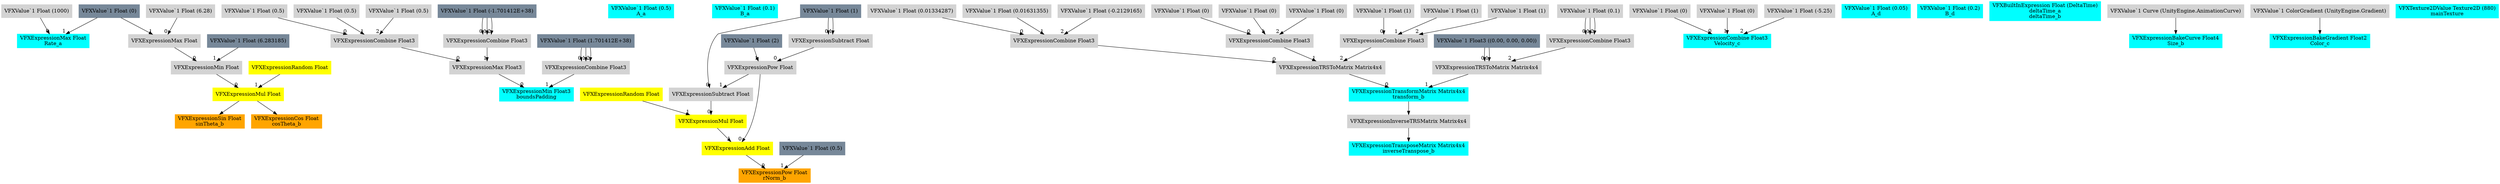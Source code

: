 digraph G {
node0 [shape="box" color="cyan" style="filled" label="VFXExpressionMax Float
Rate_a"]
node1 [shape="box" color="lightgray" style="filled" label="VFXValue`1 Float (1000)"]
node2 [shape="box" color="lightslategray" style="filled" label="VFXValue`1 Float (0)"]
node3 [shape="box" color="cyan" style="filled" label="VFXExpressionMin Float3
boundsPadding"]
node4 [shape="box" color="lightgray" style="filled" label="VFXExpressionMax Float3"]
node5 [shape="box" color="lightgray" style="filled" label="VFXExpressionCombine Float3"]
node6 [shape="box" color="lightgray" style="filled" label="VFXValue`1 Float (0.5)"]
node7 [shape="box" color="lightgray" style="filled" label="VFXValue`1 Float (0.5)"]
node8 [shape="box" color="lightgray" style="filled" label="VFXValue`1 Float (0.5)"]
node9 [shape="box" color="lightgray" style="filled" label="VFXExpressionCombine Float3"]
node10 [shape="box" color="lightslategray" style="filled" label="VFXValue`1 Float (-1.701412E+38)"]
node11 [shape="box" color="lightgray" style="filled" label="VFXExpressionCombine Float3"]
node12 [shape="box" color="lightslategray" style="filled" label="VFXValue`1 Float (1.701412E+38)"]
node13 [shape="box" color="cyan" style="filled" label="VFXValue`1 Float (0.5)
A_a"]
node14 [shape="box" color="cyan" style="filled" label="VFXValue`1 Float (0.1)
B_a"]
node15 [shape="box" color="orange" style="filled" label="VFXExpressionPow Float
rNorm_b"]
node16 [shape="box" color="yellow" style="filled" label="VFXExpressionAdd Float"]
node17 [shape="box" color="lightgray" style="filled" label="VFXExpressionPow Float"]
node18 [shape="box" color="lightgray" style="filled" label="VFXExpressionSubtract Float"]
node19 [shape="box" color="lightslategray" style="filled" label="VFXValue`1 Float (1)"]
node20 [shape="box" color="lightslategray" style="filled" label="VFXValue`1 Float (2)"]
node21 [shape="box" color="yellow" style="filled" label="VFXExpressionMul Float"]
node22 [shape="box" color="lightgray" style="filled" label="VFXExpressionSubtract Float"]
node23 [shape="box" color="yellow" style="filled" label="VFXExpressionRandom Float"]
node24 [shape="box" color="lightslategray" style="filled" label="VFXValue`1 Float (0.5)"]
node25 [shape="box" color="orange" style="filled" label="VFXExpressionSin Float
sinTheta_b"]
node26 [shape="box" color="yellow" style="filled" label="VFXExpressionMul Float"]
node27 [shape="box" color="lightgray" style="filled" label="VFXExpressionMin Float"]
node28 [shape="box" color="lightgray" style="filled" label="VFXExpressionMax Float"]
node29 [shape="box" color="lightgray" style="filled" label="VFXValue`1 Float (6.28)"]
node30 [shape="box" color="lightslategray" style="filled" label="VFXValue`1 Float (6.283185)"]
node31 [shape="box" color="yellow" style="filled" label="VFXExpressionRandom Float"]
node32 [shape="box" color="orange" style="filled" label="VFXExpressionCos Float
cosTheta_b"]
node33 [shape="box" color="cyan" style="filled" label="VFXExpressionTransformMatrix Matrix4x4
transform_b"]
node34 [shape="box" color="lightgray" style="filled" label="VFXExpressionTRSToMatrix Matrix4x4"]
node35 [shape="box" color="lightgray" style="filled" label="VFXExpressionCombine Float3"]
node36 [shape="box" color="lightgray" style="filled" label="VFXValue`1 Float (0.01334287)"]
node37 [shape="box" color="lightgray" style="filled" label="VFXValue`1 Float (0.01631355)"]
node38 [shape="box" color="lightgray" style="filled" label="VFXValue`1 Float (-0.2129165)"]
node39 [shape="box" color="lightgray" style="filled" label="VFXExpressionCombine Float3"]
node40 [shape="box" color="lightgray" style="filled" label="VFXValue`1 Float (0)"]
node41 [shape="box" color="lightgray" style="filled" label="VFXValue`1 Float (0)"]
node42 [shape="box" color="lightgray" style="filled" label="VFXValue`1 Float (0)"]
node43 [shape="box" color="lightgray" style="filled" label="VFXExpressionCombine Float3"]
node44 [shape="box" color="lightgray" style="filled" label="VFXValue`1 Float (1)"]
node45 [shape="box" color="lightgray" style="filled" label="VFXValue`1 Float (1)"]
node46 [shape="box" color="lightgray" style="filled" label="VFXValue`1 Float (1)"]
node47 [shape="box" color="lightgray" style="filled" label="VFXExpressionTRSToMatrix Matrix4x4"]
node48 [shape="box" color="lightslategray" style="filled" label="VFXValue`1 Float3 ((0.00, 0.00, 0.00))"]
node49 [shape="box" color="lightgray" style="filled" label="VFXExpressionCombine Float3"]
node50 [shape="box" color="lightgray" style="filled" label="VFXValue`1 Float (0.1)"]
node51 [shape="box" color="cyan" style="filled" label="VFXExpressionTransposeMatrix Matrix4x4
inverseTranspose_b"]
node52 [shape="box" color="lightgray" style="filled" label="VFXExpressionInverseTRSMatrix Matrix4x4"]
node53 [shape="box" color="cyan" style="filled" label="VFXExpressionCombine Float3
Velocity_c"]
node54 [shape="box" color="lightgray" style="filled" label="VFXValue`1 Float (0)"]
node55 [shape="box" color="lightgray" style="filled" label="VFXValue`1 Float (0)"]
node56 [shape="box" color="lightgray" style="filled" label="VFXValue`1 Float (-5.25)"]
node57 [shape="box" color="cyan" style="filled" label="VFXValue`1 Float (0.05)
A_d"]
node58 [shape="box" color="cyan" style="filled" label="VFXValue`1 Float (0.2)
B_d"]
node59 [shape="box" color="cyan" style="filled" label="VFXBuiltInExpression Float (DeltaTime)
deltaTime_a
deltaTime_b"]
node60 [shape="box" color="cyan" style="filled" label="VFXExpressionBakeCurve Float4
Size_b"]
node61 [shape="box" color="lightgray" style="filled" label="VFXValue`1 Curve (UnityEngine.AnimationCurve)"]
node62 [shape="box" color="cyan" style="filled" label="VFXExpressionBakeGradient Float2
Color_c"]
node63 [shape="box" color="lightgray" style="filled" label="VFXValue`1 ColorGradient (UnityEngine.Gradient)"]
node64 [shape="box" color="cyan" style="filled" label="VFXTexture2DValue Texture2D (880)
mainTexture"]
node1 -> node0 [headlabel="0"]
node2 -> node0 [headlabel="1"]
node4 -> node3 [headlabel="0"]
node11 -> node3 [headlabel="1"]
node5 -> node4 [headlabel="0"]
node9 -> node4 [headlabel="1"]
node6 -> node5 [headlabel="0"]
node7 -> node5 [headlabel="1"]
node8 -> node5 [headlabel="2"]
node10 -> node9 [headlabel="0"]
node10 -> node9 [headlabel="1"]
node10 -> node9 [headlabel="2"]
node12 -> node11 [headlabel="0"]
node12 -> node11 [headlabel="1"]
node12 -> node11 [headlabel="2"]
node16 -> node15 [headlabel="0"]
node24 -> node15 [headlabel="1"]
node17 -> node16 [headlabel="0"]
node21 -> node16 [headlabel="1"]
node18 -> node17 [headlabel="0"]
node20 -> node17 [headlabel="1"]
node19 -> node18 [headlabel="0"]
node19 -> node18 [headlabel="1"]
node22 -> node21 [headlabel="0"]
node23 -> node21 [headlabel="1"]
node19 -> node22 [headlabel="0"]
node17 -> node22 [headlabel="1"]
node26 -> node25 
node27 -> node26 [headlabel="0"]
node31 -> node26 [headlabel="1"]
node28 -> node27 [headlabel="0"]
node30 -> node27 [headlabel="1"]
node29 -> node28 [headlabel="0"]
node2 -> node28 [headlabel="1"]
node26 -> node32 
node34 -> node33 [headlabel="0"]
node47 -> node33 [headlabel="1"]
node35 -> node34 [headlabel="0"]
node39 -> node34 [headlabel="1"]
node43 -> node34 [headlabel="2"]
node36 -> node35 [headlabel="0"]
node37 -> node35 [headlabel="1"]
node38 -> node35 [headlabel="2"]
node40 -> node39 [headlabel="0"]
node41 -> node39 [headlabel="1"]
node42 -> node39 [headlabel="2"]
node44 -> node43 [headlabel="0"]
node45 -> node43 [headlabel="1"]
node46 -> node43 [headlabel="2"]
node48 -> node47 [headlabel="0"]
node48 -> node47 [headlabel="1"]
node49 -> node47 [headlabel="2"]
node50 -> node49 [headlabel="0"]
node50 -> node49 [headlabel="1"]
node50 -> node49 [headlabel="2"]
node52 -> node51 
node33 -> node52 
node54 -> node53 [headlabel="0"]
node55 -> node53 [headlabel="1"]
node56 -> node53 [headlabel="2"]
node61 -> node60 
node63 -> node62 
}
